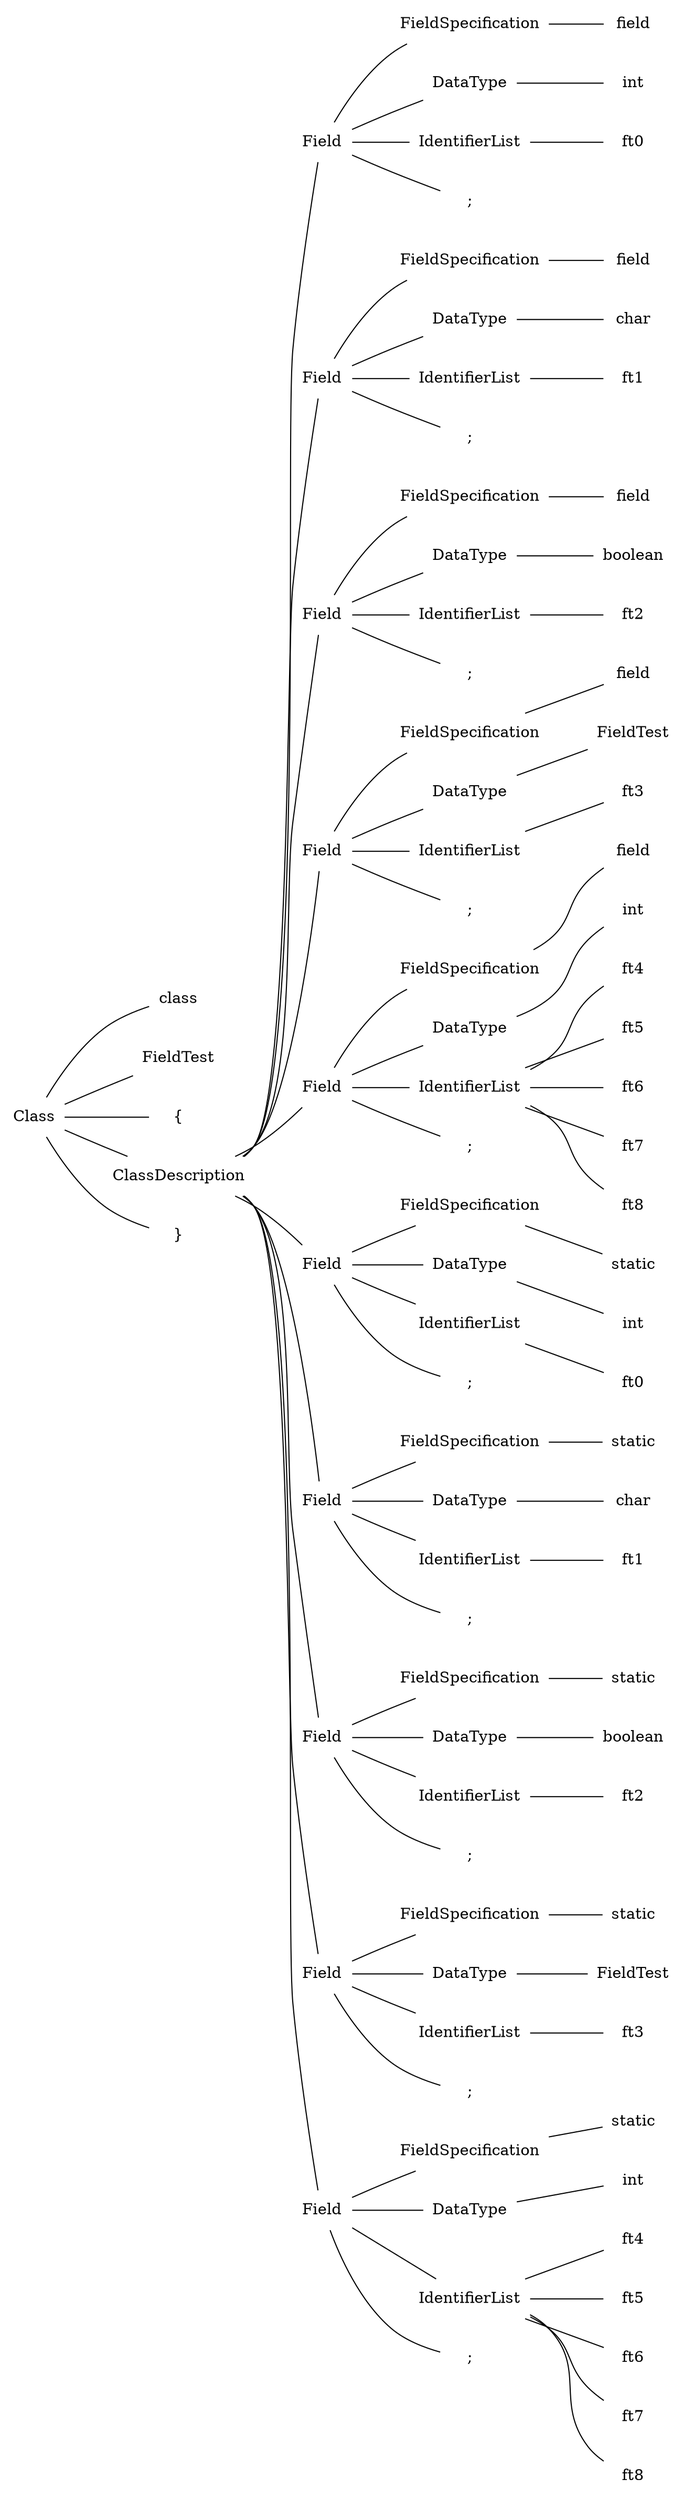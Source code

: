 digraph ClassList {
 rankdir = LR;
 layout  = dot;
   node1899633561056 [shape=none, label ="Class"]
   node1899633597776[shape=none, label ="class"]
   node1899633561056->node1899633597776[arrowhead=none]
   node1899633598208[shape=none, label ="FieldTest"]
   node1899633561056->node1899633598208[arrowhead=none]
   node1899633598656[shape=none, label ="{"]
   node1899633561056->node1899633598656[arrowhead=none]
   node1899633599088[shape=none, label ="ClassDescription"]
     node1899633599088 [shape=none, label ="ClassDescription"]
     node1899633599520[shape=none, label ="Field"]
       node1899633599520 [shape=none, label ="Field"]
       node1899633599952[shape=none, label ="FieldSpecification"]
         node1899633599952 [shape=none, label ="FieldSpecification"]
         node1899633600384[shape=none, label ="field"]
         node1899633599952->node1899633600384[arrowhead=none]

       node1899633599520->node1899633599952[arrowhead=none]
       node1899633600816[shape=none, label ="DataType"]
         node1899633600816 [shape=none, label ="DataType"]
         node1899633605360[shape=none, label ="int"]
         node1899633600816->node1899633605360[arrowhead=none]

       node1899633599520->node1899633600816[arrowhead=none]
       node1899633605792[shape=none, label ="IdentifierList"]
         node1899633605792 [shape=none, label ="IdentifierList"]
         node1899633606368[shape=none, label ="ft0"]
         node1899633605792->node1899633606368[arrowhead=none]

       node1899633599520->node1899633605792[arrowhead=none]
       node1899633607008[shape=none, label =";"]
       node1899633599520->node1899633607008[arrowhead=none]

     node1899633599088->node1899633599520[arrowhead=none]
     node1899633607440[shape=none, label ="Field"]
       node1899633607440 [shape=none, label ="Field"]
       node1899633607872[shape=none, label ="FieldSpecification"]
         node1899633607872 [shape=none, label ="FieldSpecification"]
         node1899633610064[shape=none, label ="field"]
         node1899633607872->node1899633610064[arrowhead=none]

       node1899633607440->node1899633607872[arrowhead=none]
       node1899633609344[shape=none, label ="DataType"]
         node1899633609344 [shape=none, label ="DataType"]
         node1899633610784[shape=none, label ="char"]
         node1899633609344->node1899633610784[arrowhead=none]

       node1899633607440->node1899633609344[arrowhead=none]
       node1899633611984[shape=none, label ="IdentifierList"]
         node1899633611984 [shape=none, label ="IdentifierList"]
         node1899633608384[shape=none, label ="ft1"]
         node1899633611984->node1899633608384[arrowhead=none]

       node1899633607440->node1899633611984[arrowhead=none]
       node1899633608624[shape=none, label =";"]
       node1899633607440->node1899633608624[arrowhead=none]

     node1899633599088->node1899633607440[arrowhead=none]
     node1899633609584[shape=none, label ="Field"]
       node1899633609584 [shape=none, label ="Field"]
       node1899633609824[shape=none, label ="FieldSpecification"]
         node1899633609824 [shape=none, label ="FieldSpecification"]
         node1899633608864[shape=none, label ="field"]
         node1899633609824->node1899633608864[arrowhead=none]

       node1899633609584->node1899633609824[arrowhead=none]
       node1899633610304[shape=none, label ="DataType"]
         node1899633610304 [shape=none, label ="DataType"]
         node1899633610544[shape=none, label ="boolean"]
         node1899633610304->node1899633610544[arrowhead=none]

       node1899633609584->node1899633610304[arrowhead=none]
       node1899633611264[shape=none, label ="IdentifierList"]
         node1899633611264 [shape=none, label ="IdentifierList"]
         node1899633611024[shape=none, label ="ft2"]
         node1899633611264->node1899633611024[arrowhead=none]

       node1899633609584->node1899633611264[arrowhead=none]
       node1899633611504[shape=none, label =";"]
       node1899633609584->node1899633611504[arrowhead=none]

     node1899633599088->node1899633609584[arrowhead=none]
     node1899633611744[shape=none, label ="Field"]
       node1899633611744 [shape=none, label ="Field"]
       node1899633609104[shape=none, label ="FieldSpecification"]
         node1899633609104 [shape=none, label ="FieldSpecification"]
         node1899633636352[shape=none, label ="field"]
         node1899633609104->node1899633636352[arrowhead=none]

       node1899633611744->node1899633609104[arrowhead=none]
       node1899633637792[shape=none, label ="DataType"]
         node1899633637792 [shape=none, label ="DataType"]
         node1899633633232[shape=none, label ="FieldTest"]
         node1899633637792->node1899633633232[arrowhead=none]

       node1899633611744->node1899633637792[arrowhead=none]
       node1899633630112[shape=none, label ="IdentifierList"]
         node1899633630112 [shape=none, label ="IdentifierList"]
         node1899633632752[shape=none, label ="ft3"]
         node1899633630112->node1899633632752[arrowhead=none]

       node1899633611744->node1899633630112[arrowhead=none]
       node1899633632032[shape=none, label =";"]
       node1899633611744->node1899633632032[arrowhead=none]

     node1899633599088->node1899633611744[arrowhead=none]
     node1899633630352[shape=none, label ="Field"]
       node1899633630352 [shape=none, label ="Field"]
       node1899633630592[shape=none, label ="FieldSpecification"]
         node1899633630592 [shape=none, label ="FieldSpecification"]
         node1899633634912[shape=none, label ="field"]
         node1899633630592->node1899633634912[arrowhead=none]

       node1899633630352->node1899633630592[arrowhead=none]
       node1899633631552[shape=none, label ="DataType"]
         node1899633631552 [shape=none, label ="DataType"]
         node1899633636592[shape=none, label ="int"]
         node1899633631552->node1899633636592[arrowhead=none]

       node1899633630352->node1899633631552[arrowhead=none]
       node1899633631792[shape=none, label ="IdentifierList"]
         node1899633631792 [shape=none, label ="IdentifierList"]
         node1899633635872[shape=none, label ="ft4"]
         node1899633631792->node1899633635872[arrowhead=none]
         node1899633635152[shape=none, label ="ft5"]
         node1899633631792->node1899633635152[arrowhead=none]
         node1899633630832[shape=none, label ="ft6"]
         node1899633631792->node1899633630832[arrowhead=none]
         node1899633635632[shape=none, label ="ft7"]
         node1899633631792->node1899633635632[arrowhead=none]
         node1899633636112[shape=none, label ="ft8"]
         node1899633631792->node1899633636112[arrowhead=none]

       node1899633630352->node1899633631792[arrowhead=none]
       node1899633633952[shape=none, label =";"]
       node1899633630352->node1899633633952[arrowhead=none]

     node1899633599088->node1899633630352[arrowhead=none]
     node1899633636832[shape=none, label ="Field"]
       node1899633636832 [shape=none, label ="Field"]
       node1899633631072[shape=none, label ="FieldSpecification"]
         node1899633631072 [shape=none, label ="FieldSpecification"]
         node1899633637072[shape=none, label ="static"]
         node1899633631072->node1899633637072[arrowhead=none]

       node1899633636832->node1899633631072[arrowhead=none]
       node1899633632512[shape=none, label ="DataType"]
         node1899633632512 [shape=none, label ="DataType"]
         node1899633635392[shape=none, label ="int"]
         node1899633632512->node1899633635392[arrowhead=none]

       node1899633636832->node1899633632512[arrowhead=none]
       node1899633631312[shape=none, label ="IdentifierList"]
         node1899633631312 [shape=none, label ="IdentifierList"]
         node1899633632992[shape=none, label ="ft0"]
         node1899633631312->node1899633632992[arrowhead=none]

       node1899633636832->node1899633631312[arrowhead=none]
       node1899633637312[shape=none, label =";"]
       node1899633636832->node1899633637312[arrowhead=none]

     node1899633599088->node1899633636832[arrowhead=none]
     node1899633632272[shape=none, label ="Field"]
       node1899633632272 [shape=none, label ="Field"]
       node1899633634192[shape=none, label ="FieldSpecification"]
         node1899633634192 [shape=none, label ="FieldSpecification"]
         node1899633633472[shape=none, label ="static"]
         node1899633634192->node1899633633472[arrowhead=none]

       node1899633632272->node1899633634192[arrowhead=none]
       node1899633633712[shape=none, label ="DataType"]
         node1899633633712 [shape=none, label ="DataType"]
         node1899633637552[shape=none, label ="char"]
         node1899633633712->node1899633637552[arrowhead=none]

       node1899633632272->node1899633633712[arrowhead=none]
       node1899633634432[shape=none, label ="IdentifierList"]
         node1899633634432 [shape=none, label ="IdentifierList"]
         node1899633634672[shape=none, label ="ft1"]
         node1899633634432->node1899633634672[arrowhead=none]

       node1899633632272->node1899633634432[arrowhead=none]
       node1899633678560[shape=none, label =";"]
       node1899633632272->node1899633678560[arrowhead=none]

     node1899633599088->node1899633632272[arrowhead=none]
     node1899633672560[shape=none, label ="Field"]
       node1899633672560 [shape=none, label ="Field"]
       node1899633671360[shape=none, label ="FieldSpecification"]
         node1899633671360 [shape=none, label ="FieldSpecification"]
         node1899633672320[shape=none, label ="static"]
         node1899633671360->node1899633672320[arrowhead=none]

       node1899633672560->node1899633671360[arrowhead=none]
       node1899633675440[shape=none, label ="DataType"]
         node1899633675440 [shape=none, label ="DataType"]
         node1899633678320[shape=none, label ="boolean"]
         node1899633675440->node1899633678320[arrowhead=none]

       node1899633672560->node1899633675440[arrowhead=none]
       node1899633670880[shape=none, label ="IdentifierList"]
         node1899633670880 [shape=none, label ="IdentifierList"]
         node1899633675920[shape=none, label ="ft2"]
         node1899633670880->node1899633675920[arrowhead=none]

       node1899633672560->node1899633670880[arrowhead=none]
       node1899633675680[shape=none, label =";"]
       node1899633672560->node1899633675680[arrowhead=none]

     node1899633599088->node1899633672560[arrowhead=none]
     node1899633671120[shape=none, label ="Field"]
       node1899633671120 [shape=none, label ="Field"]
       node1899633673760[shape=none, label ="FieldSpecification"]
         node1899633673760 [shape=none, label ="FieldSpecification"]
         node1899633677840[shape=none, label ="static"]
         node1899633673760->node1899633677840[arrowhead=none]

       node1899633671120->node1899633673760[arrowhead=none]
       node1899633675200[shape=none, label ="DataType"]
         node1899633675200 [shape=none, label ="DataType"]
         node1899633676400[shape=none, label ="FieldTest"]
         node1899633675200->node1899633676400[arrowhead=none]

       node1899633671120->node1899633675200[arrowhead=none]
       node1899633674720[shape=none, label ="IdentifierList"]
         node1899633674720 [shape=none, label ="IdentifierList"]
         node1899633677600[shape=none, label ="ft3"]
         node1899633674720->node1899633677600[arrowhead=none]

       node1899633671120->node1899633674720[arrowhead=none]
       node1899633672080[shape=none, label =";"]
       node1899633671120->node1899633672080[arrowhead=none]

     node1899633599088->node1899633671120[arrowhead=none]
     node1899633674000[shape=none, label ="Field"]
       node1899633674000 [shape=none, label ="Field"]
       node1899633671600[shape=none, label ="FieldSpecification"]
         node1899633671600 [shape=none, label ="FieldSpecification"]
         node1899633673520[shape=none, label ="static"]
         node1899633671600->node1899633673520[arrowhead=none]

       node1899633674000->node1899633671600[arrowhead=none]
       node1899633678080[shape=none, label ="DataType"]
         node1899633678080 [shape=none, label ="DataType"]
         node1899633672800[shape=none, label ="int"]
         node1899633678080->node1899633672800[arrowhead=none]

       node1899633674000->node1899633678080[arrowhead=none]
       node1899633674960[shape=none, label ="IdentifierList"]
         node1899633674960 [shape=none, label ="IdentifierList"]
         node1899633674240[shape=none, label ="ft4"]
         node1899633674960->node1899633674240[arrowhead=none]
         node1899633676640[shape=none, label ="ft5"]
         node1899633674960->node1899633676640[arrowhead=none]
         node1899633674480[shape=none, label ="ft6"]
         node1899633674960->node1899633674480[arrowhead=none]
         node1899633676160[shape=none, label ="ft7"]
         node1899633674960->node1899633676160[arrowhead=none]
         node1899633671840[shape=none, label ="ft8"]
         node1899633674960->node1899633671840[arrowhead=none]

       node1899633674000->node1899633674960[arrowhead=none]
       node1899633677360[shape=none, label =";"]
       node1899633674000->node1899633677360[arrowhead=none]

     node1899633599088->node1899633674000[arrowhead=none]

   node1899633561056->node1899633599088[arrowhead=none]
   node1899633676880[shape=none, label ="}"]
   node1899633561056->node1899633676880[arrowhead=none]

}
